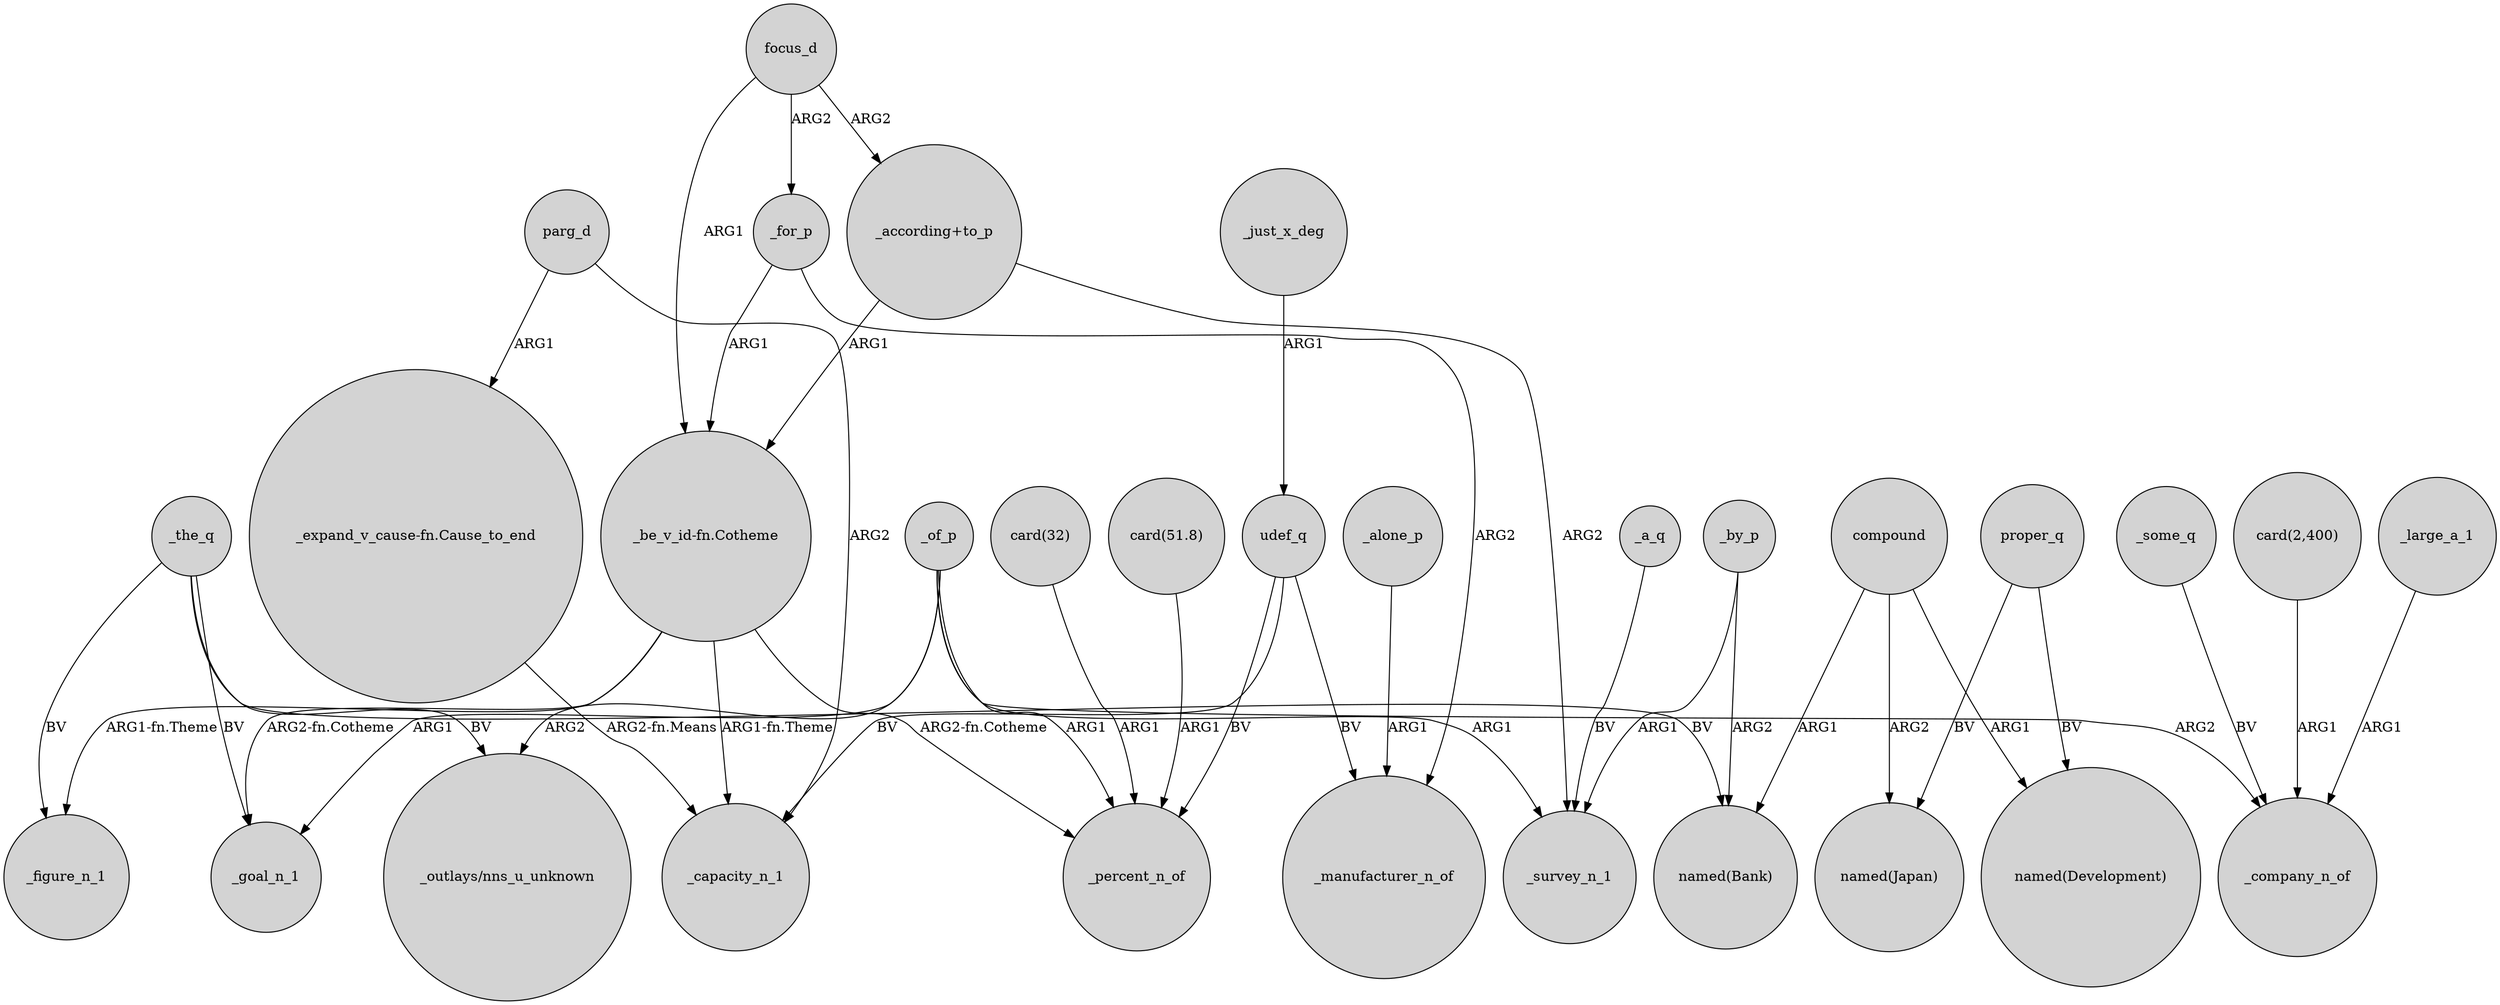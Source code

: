 digraph {
	node [shape=circle style=filled]
	"_be_v_id-fn.Cotheme" -> _figure_n_1 [label="ARG1-fn.Theme"]
	"_according+to_p" -> "_be_v_id-fn.Cotheme" [label=ARG1]
	_the_q -> "_outlays/nns_u_unknown" [label=BV]
	_the_q -> _goal_n_1 [label=BV]
	"_be_v_id-fn.Cotheme" -> _capacity_n_1 [label="ARG1-fn.Theme"]
	"_be_v_id-fn.Cotheme" -> _goal_n_1 [label="ARG2-fn.Cotheme"]
	_a_q -> _survey_n_1 [label=BV]
	_of_p -> _survey_n_1 [label=ARG1]
	_of_p -> _goal_n_1 [label=ARG1]
	focus_d -> "_according+to_p" [label=ARG2]
	"card(2,400)" -> _company_n_of [label=ARG1]
	"card(32)" -> _percent_n_of [label=ARG1]
	compound -> "named(Bank)" [label=ARG1]
	_of_p -> _percent_n_of [label=ARG1]
	_large_a_1 -> _company_n_of [label=ARG1]
	_of_p -> "_outlays/nns_u_unknown" [label=ARG2]
	"card(51.8)" -> _percent_n_of [label=ARG1]
	_by_p -> _survey_n_1 [label=ARG1]
	_the_q -> "named(Bank)" [label=BV]
	udef_q -> _percent_n_of [label=BV]
	"_according+to_p" -> _survey_n_1 [label=ARG2]
	udef_q -> _manufacturer_n_of [label=BV]
	_the_q -> _figure_n_1 [label=BV]
	focus_d -> "_be_v_id-fn.Cotheme" [label=ARG1]
	proper_q -> "named(Japan)" [label=BV]
	parg_d -> _capacity_n_1 [label=ARG2]
	_of_p -> _company_n_of [label=ARG2]
	udef_q -> _capacity_n_1 [label=BV]
	_for_p -> _manufacturer_n_of [label=ARG2]
	_by_p -> "named(Bank)" [label=ARG2]
	focus_d -> _for_p [label=ARG2]
	proper_q -> "named(Development)" [label=BV]
	compound -> "named(Development)" [label=ARG1]
	"_expand_v_cause-fn.Cause_to_end" -> _capacity_n_1 [label="ARG2-fn.Means"]
	_for_p -> "_be_v_id-fn.Cotheme" [label=ARG1]
	_some_q -> _company_n_of [label=BV]
	_alone_p -> _manufacturer_n_of [label=ARG1]
	parg_d -> "_expand_v_cause-fn.Cause_to_end" [label=ARG1]
	compound -> "named(Japan)" [label=ARG2]
	"_be_v_id-fn.Cotheme" -> _percent_n_of [label="ARG2-fn.Cotheme"]
	_just_x_deg -> udef_q [label=ARG1]
}
